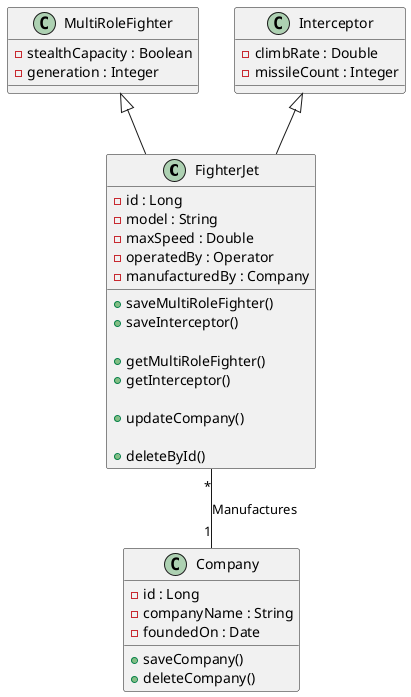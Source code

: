 @startuml

class FighterJet{
    -id : Long
    -model : String
    -maxSpeed : Double
    -operatedBy : Operator
    -manufacturedBy : Company

    + saveMultiRoleFighter()
    + saveInterceptor()

    +getMultiRoleFighter()
    +getInterceptor()

    + updateCompany()

    + deleteById()

}

class MultiRoleFighter{
    - stealthCapacity : Boolean
    - generation : Integer
}

class Interceptor{
    - climbRate : Double
    - missileCount : Integer

}


class Company{
    - id : Long
    - companyName : String
    - foundedOn : Date 

    + saveCompany()
    + deleteCompany()
}


FighterJet  "*" -- "1"  Company : Manufactures

MultiRoleFighter <|-- FighterJet 
Interceptor <|-- FighterJet



@enduml

